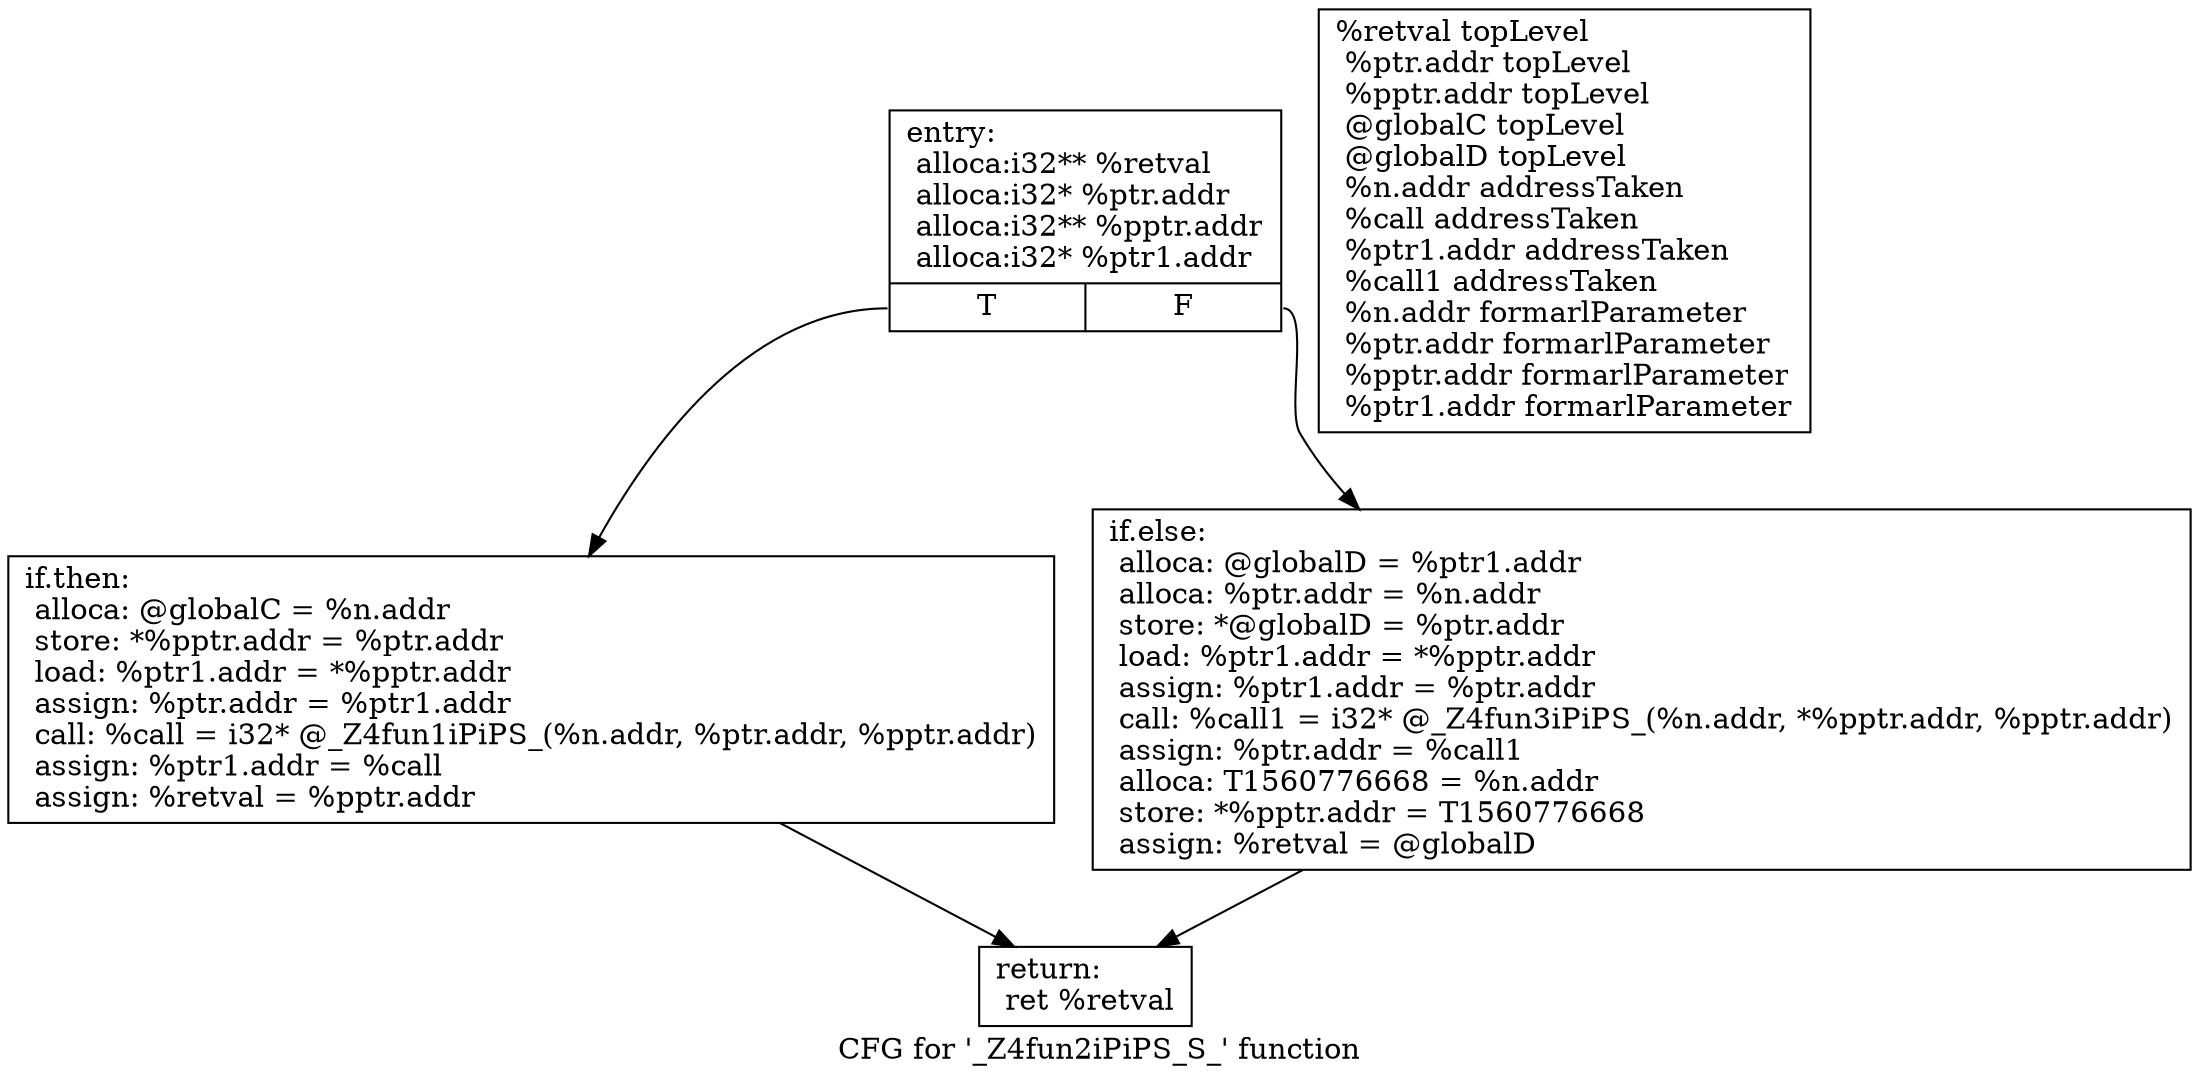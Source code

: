 digraph "CFG for '_Z4fun2iPiPS_S_' function" {
	label="CFG for '_Z4fun2iPiPS_S_' function";

	Node0x991d1e0 [shape=record,label="{entry:\l alloca:i32** %retval\l alloca:i32* %ptr.addr\l alloca:i32** %pptr.addr\l alloca:i32* %ptr1.addr\l |{<s0>T|<s1>F}}"];
	Node0x991d1e0:s0 -> Node0x991d7f0;
	Node0x991d1e0:s1 -> Node0x991d8c0;
	Node0x991d7f0 [shape=record,label="{if.then:                                          \l alloca: @globalC = %n.addr\l store: *%pptr.addr = %ptr.addr\l load: %ptr1.addr = *%pptr.addr\l assign: %ptr.addr = %ptr1.addr\l call: %call = i32* @_Z4fun1iPiPS_(%n.addr, %ptr.addr, %pptr.addr)\l assign: %ptr1.addr = %call\l assign: %retval = %pptr.addr\l }"];
	Node0x991d7f0 -> Node0x991e2c0;
	Node0x991d8c0 [shape=record,label="{if.else:                                          \l alloca: @globalD = %ptr1.addr\l alloca: %ptr.addr = %n.addr\l store: *@globalD = %ptr.addr\l load: %ptr1.addr = *%pptr.addr\l assign: %ptr1.addr = %ptr.addr\l call: %call1 = i32* @_Z4fun3iPiPS_(%n.addr, *%pptr.addr, %pptr.addr)\l assign: %ptr.addr = %call1\l alloca: T1560776668 = %n.addr\l store: *%pptr.addr = T1560776668\l assign: %retval = @globalD\l }"];
	Node0x991d8c0 -> Node0x991e2c0;
	Node0x991e2c0 [shape=record,label="{return:                                           \l ret %retval\l }"];
	Node1 [shape=record,label="{%retval topLevel\l %ptr.addr topLevel\l %pptr.addr topLevel\l @globalC topLevel\l @globalD topLevel\l %n.addr addressTaken\l %call addressTaken\l %ptr1.addr addressTaken\l %call1 addressTaken\l %n.addr formarlParameter\l %ptr.addr formarlParameter\l %pptr.addr formarlParameter\l %ptr1.addr formarlParameter\l }"];}
